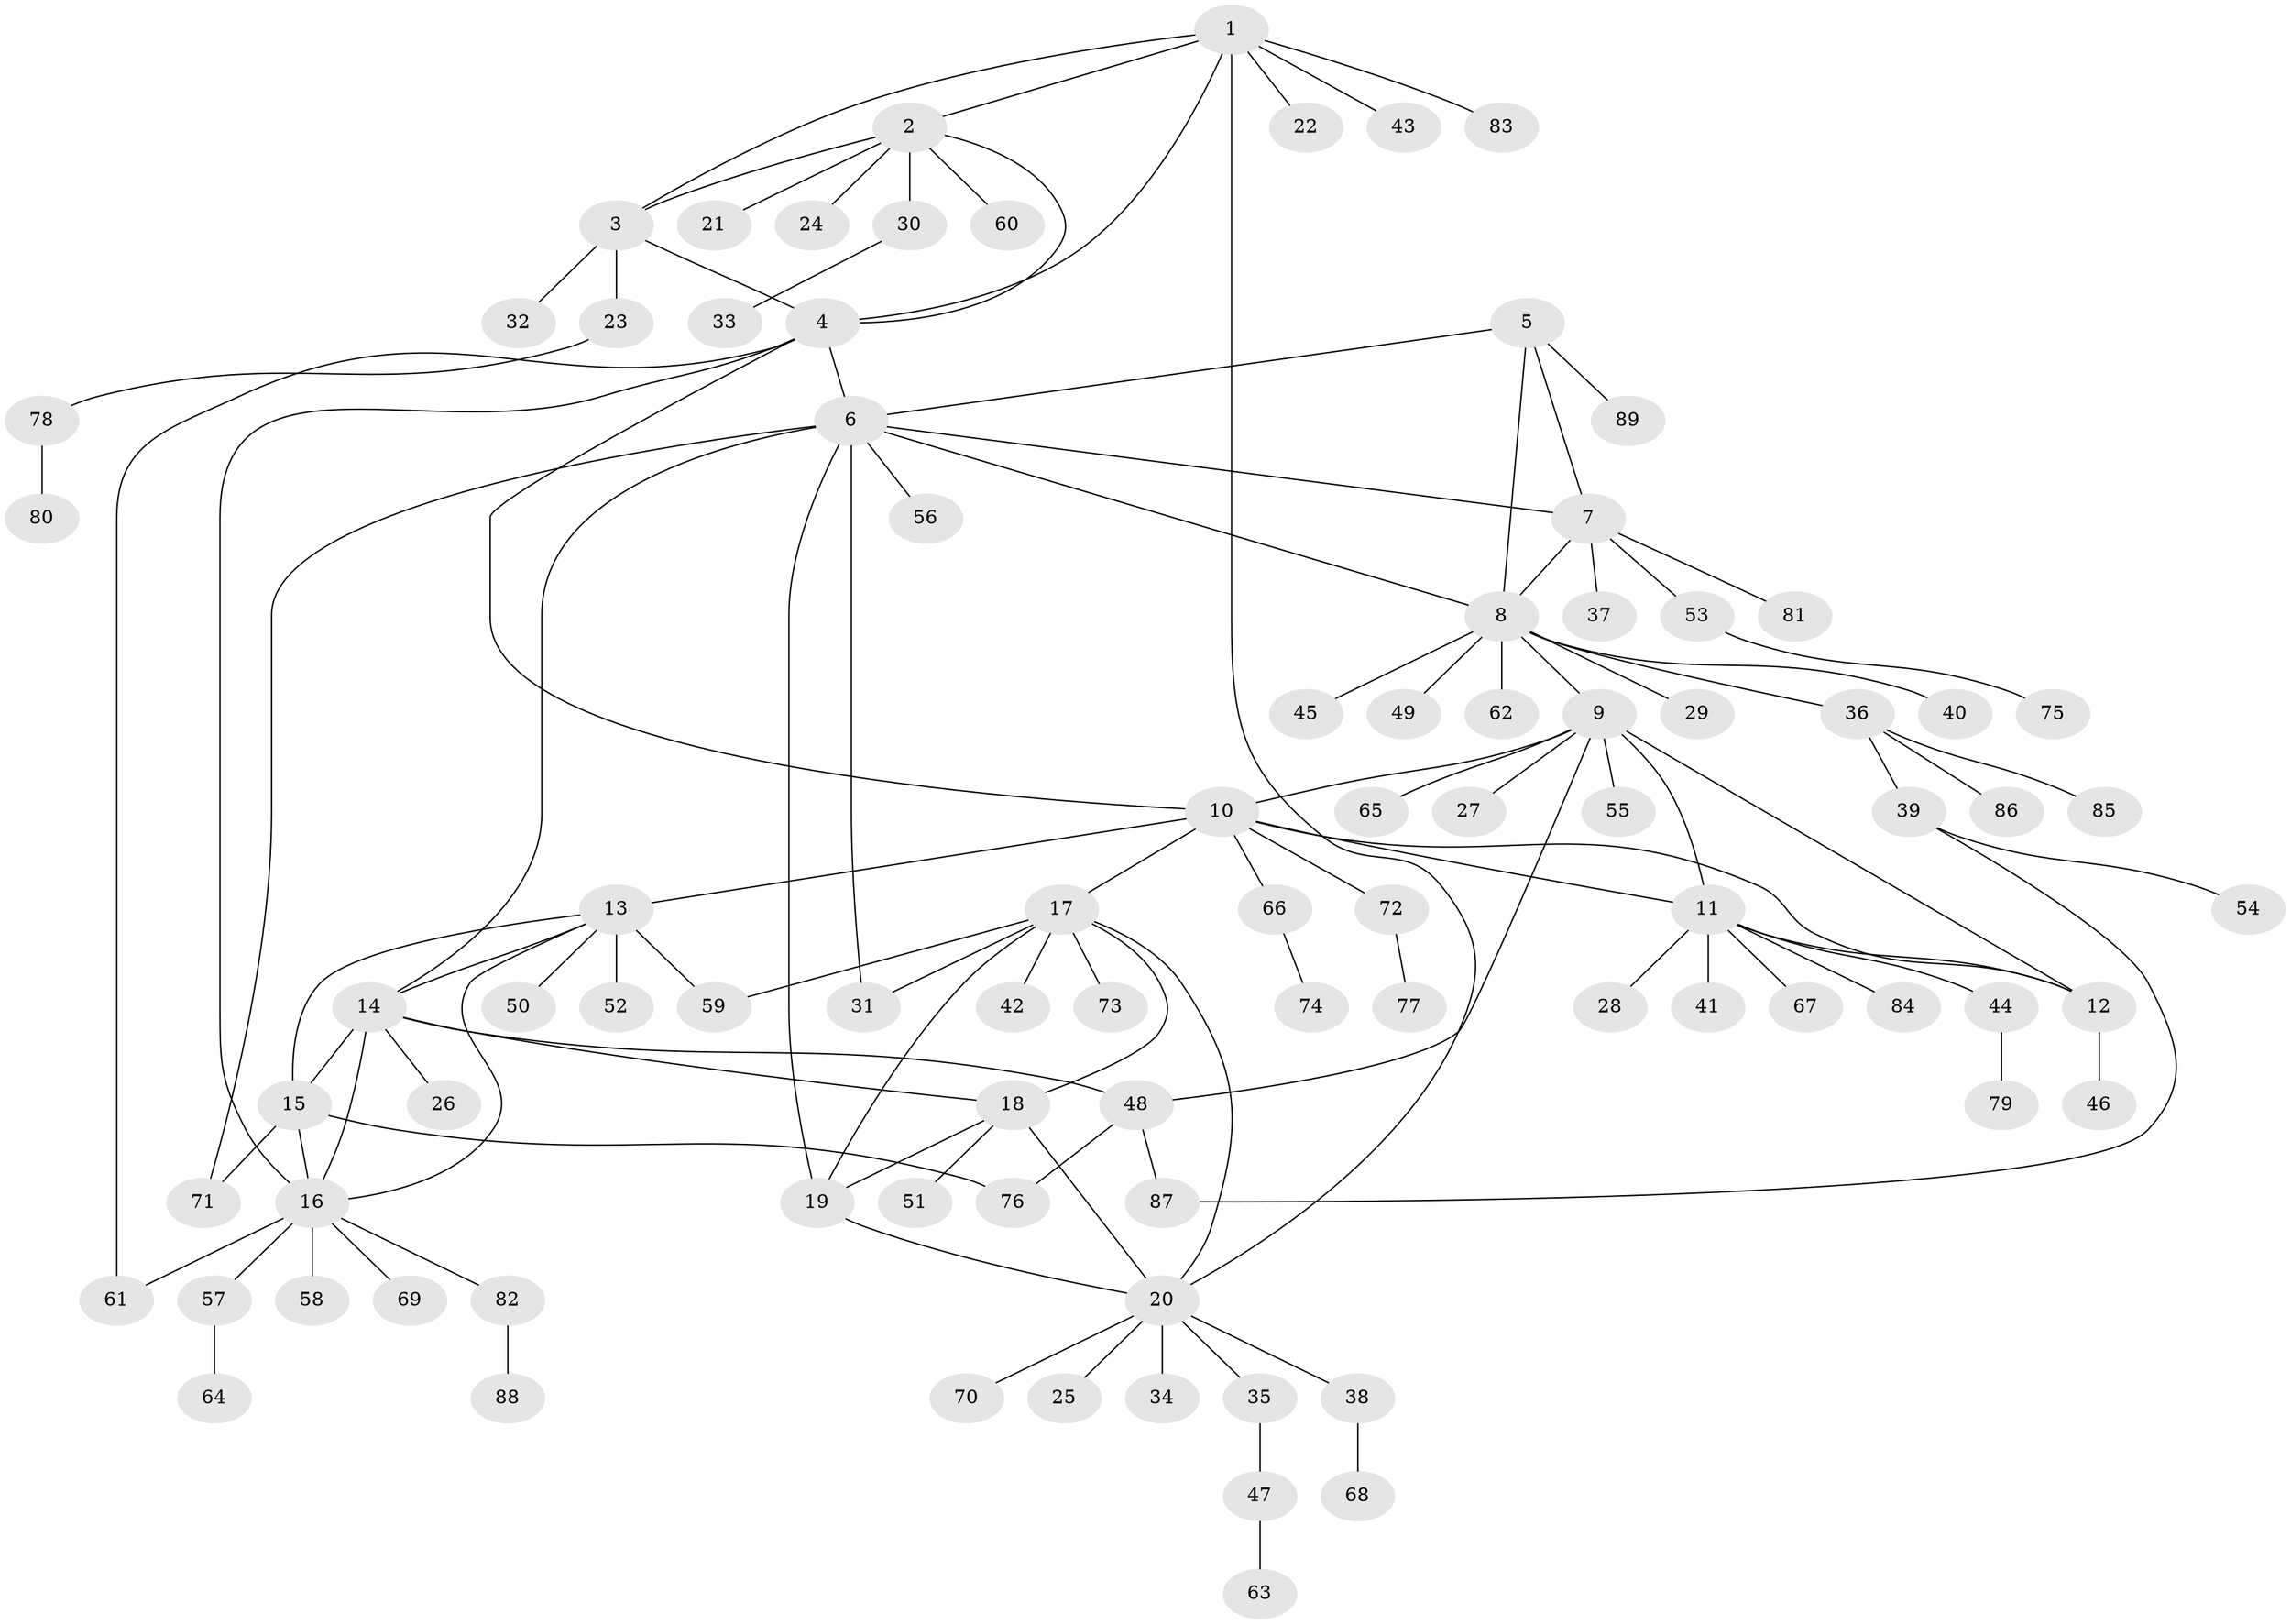 // Generated by graph-tools (version 1.1) at 2025/11/02/27/25 16:11:37]
// undirected, 89 vertices, 116 edges
graph export_dot {
graph [start="1"]
  node [color=gray90,style=filled];
  1;
  2;
  3;
  4;
  5;
  6;
  7;
  8;
  9;
  10;
  11;
  12;
  13;
  14;
  15;
  16;
  17;
  18;
  19;
  20;
  21;
  22;
  23;
  24;
  25;
  26;
  27;
  28;
  29;
  30;
  31;
  32;
  33;
  34;
  35;
  36;
  37;
  38;
  39;
  40;
  41;
  42;
  43;
  44;
  45;
  46;
  47;
  48;
  49;
  50;
  51;
  52;
  53;
  54;
  55;
  56;
  57;
  58;
  59;
  60;
  61;
  62;
  63;
  64;
  65;
  66;
  67;
  68;
  69;
  70;
  71;
  72;
  73;
  74;
  75;
  76;
  77;
  78;
  79;
  80;
  81;
  82;
  83;
  84;
  85;
  86;
  87;
  88;
  89;
  1 -- 2;
  1 -- 3;
  1 -- 4;
  1 -- 20;
  1 -- 22;
  1 -- 43;
  1 -- 83;
  2 -- 3;
  2 -- 4;
  2 -- 21;
  2 -- 24;
  2 -- 30;
  2 -- 60;
  3 -- 4;
  3 -- 23;
  3 -- 32;
  4 -- 6;
  4 -- 10;
  4 -- 16;
  4 -- 61;
  5 -- 6;
  5 -- 7;
  5 -- 8;
  5 -- 89;
  6 -- 7;
  6 -- 8;
  6 -- 14;
  6 -- 19;
  6 -- 31;
  6 -- 56;
  6 -- 71;
  7 -- 8;
  7 -- 37;
  7 -- 53;
  7 -- 81;
  8 -- 9;
  8 -- 29;
  8 -- 36;
  8 -- 40;
  8 -- 45;
  8 -- 49;
  8 -- 62;
  9 -- 10;
  9 -- 11;
  9 -- 12;
  9 -- 27;
  9 -- 48;
  9 -- 55;
  9 -- 65;
  10 -- 11;
  10 -- 12;
  10 -- 13;
  10 -- 17;
  10 -- 66;
  10 -- 72;
  11 -- 12;
  11 -- 28;
  11 -- 41;
  11 -- 44;
  11 -- 67;
  11 -- 84;
  12 -- 46;
  13 -- 14;
  13 -- 15;
  13 -- 16;
  13 -- 50;
  13 -- 52;
  13 -- 59;
  14 -- 15;
  14 -- 16;
  14 -- 18;
  14 -- 26;
  14 -- 48;
  15 -- 16;
  15 -- 71;
  15 -- 76;
  16 -- 57;
  16 -- 58;
  16 -- 61;
  16 -- 69;
  16 -- 82;
  17 -- 18;
  17 -- 19;
  17 -- 20;
  17 -- 31;
  17 -- 42;
  17 -- 59;
  17 -- 73;
  18 -- 19;
  18 -- 20;
  18 -- 51;
  19 -- 20;
  20 -- 25;
  20 -- 34;
  20 -- 35;
  20 -- 38;
  20 -- 70;
  23 -- 78;
  30 -- 33;
  35 -- 47;
  36 -- 39;
  36 -- 85;
  36 -- 86;
  38 -- 68;
  39 -- 54;
  39 -- 87;
  44 -- 79;
  47 -- 63;
  48 -- 76;
  48 -- 87;
  53 -- 75;
  57 -- 64;
  66 -- 74;
  72 -- 77;
  78 -- 80;
  82 -- 88;
}

